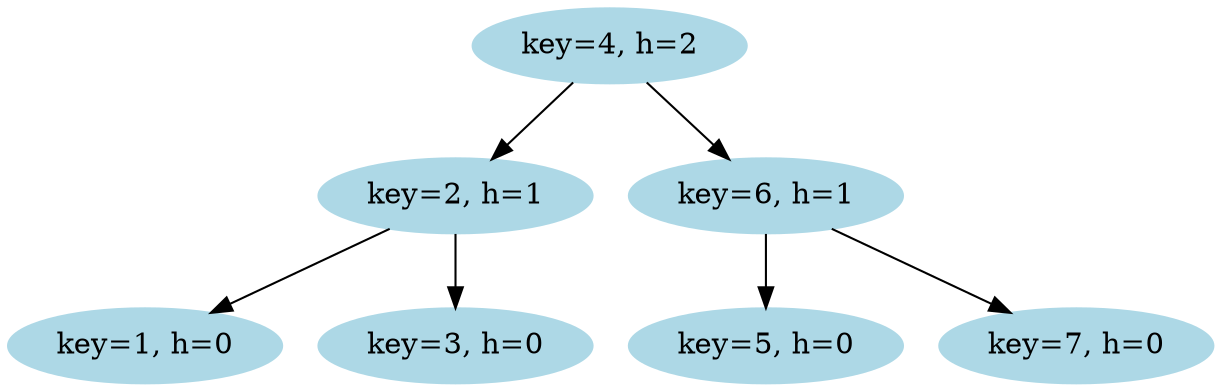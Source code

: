 /**
 * cs014_sum20A
 * lab4-5
 * height_color.dot
 * RR
 */

digraph G {

  // nodes
  a [color = lightblue, style = filled, label="key=4, h=2"];
  b [color = lightblue, style = filled, label="key=2, h=1"];
  c [color = lightblue, style = filled, label="key=6, h=1"];
  d [color = lightblue, style = filled, label="key=1, h=0"];
  e [color = lightblue, style = filled, label="key=3, h=0"]; 
  f [color = lightblue, style = filled, label="key=5, h=0"];
  g [color = lightblue, style = filled, label="key=7, h=0"];
  /* */
  // h [color = lightblue, style = filled, label="key"]

  // edges	
  a -> b; 
  a -> c;
  b -> d; 
  b -> e; 
  c -> f; 
  c -> g; 
}
